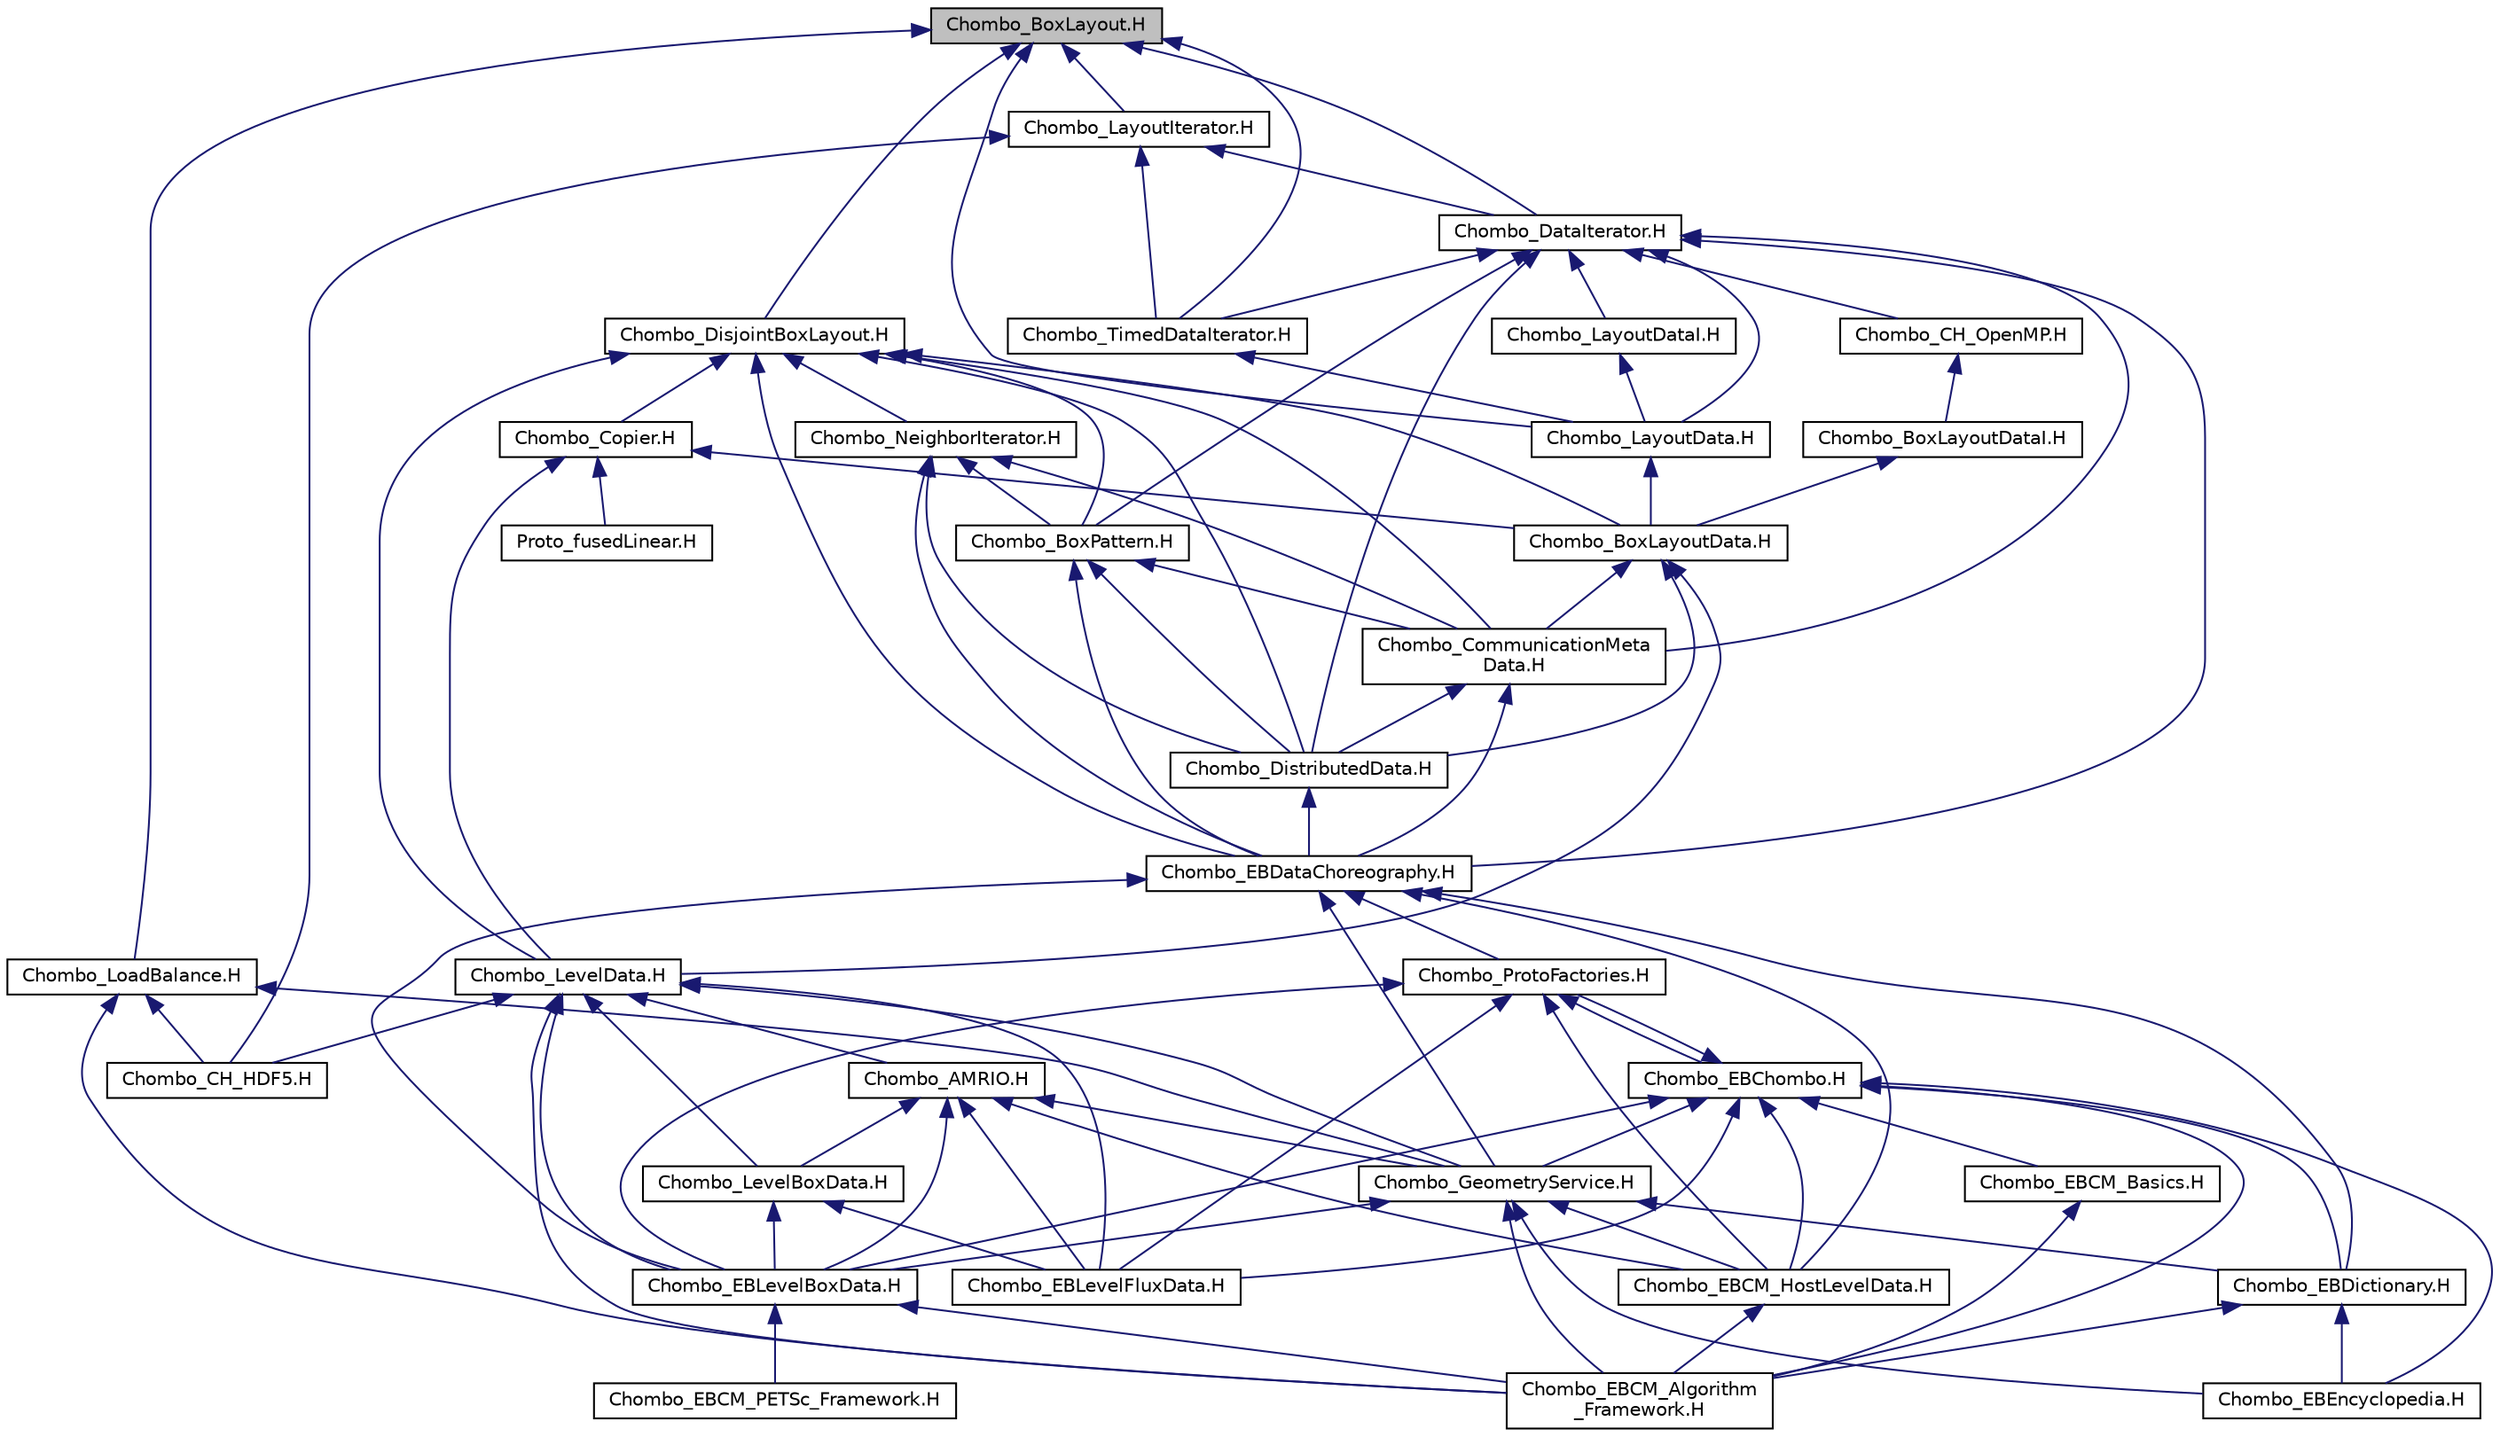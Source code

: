 digraph "Chombo_BoxLayout.H"
{
  edge [fontname="Helvetica",fontsize="10",labelfontname="Helvetica",labelfontsize="10"];
  node [fontname="Helvetica",fontsize="10",shape=record];
  Node31 [label="Chombo_BoxLayout.H",height=0.2,width=0.4,color="black", fillcolor="grey75", style="filled", fontcolor="black"];
  Node31 -> Node32 [dir="back",color="midnightblue",fontsize="10",style="solid",fontname="Helvetica"];
  Node32 [label="Chombo_LayoutData.H",height=0.2,width=0.4,color="black", fillcolor="white", style="filled",URL="$Chombo__LayoutData_8H.html"];
  Node32 -> Node33 [dir="back",color="midnightblue",fontsize="10",style="solid",fontname="Helvetica"];
  Node33 [label="Chombo_BoxLayoutData.H",height=0.2,width=0.4,color="black", fillcolor="white", style="filled",URL="$Chombo__BoxLayoutData_8H.html"];
  Node33 -> Node34 [dir="back",color="midnightblue",fontsize="10",style="solid",fontname="Helvetica"];
  Node34 [label="Chombo_LevelData.H",height=0.2,width=0.4,color="black", fillcolor="white", style="filled",URL="$Chombo__LevelData_8H.html"];
  Node34 -> Node35 [dir="back",color="midnightblue",fontsize="10",style="solid",fontname="Helvetica"];
  Node35 [label="Chombo_AMRIO.H",height=0.2,width=0.4,color="black", fillcolor="white", style="filled",URL="$Chombo__AMRIO_8H.html"];
  Node35 -> Node36 [dir="back",color="midnightblue",fontsize="10",style="solid",fontname="Helvetica"];
  Node36 [label="Chombo_LevelBoxData.H",height=0.2,width=0.4,color="black", fillcolor="white", style="filled",URL="$Chombo__LevelBoxData_8H.html"];
  Node36 -> Node37 [dir="back",color="midnightblue",fontsize="10",style="solid",fontname="Helvetica"];
  Node37 [label="Chombo_EBLevelBoxData.H",height=0.2,width=0.4,color="black", fillcolor="white", style="filled",URL="$Chombo__EBLevelBoxData_8H.html"];
  Node37 -> Node38 [dir="back",color="midnightblue",fontsize="10",style="solid",fontname="Helvetica"];
  Node38 [label="Chombo_EBCM_Algorithm\l_Framework.H",height=0.2,width=0.4,color="black", fillcolor="white", style="filled",URL="$Chombo__EBCM__Algorithm__Framework_8H.html"];
  Node37 -> Node39 [dir="back",color="midnightblue",fontsize="10",style="solid",fontname="Helvetica"];
  Node39 [label="Chombo_EBCM_PETSc_Framework.H",height=0.2,width=0.4,color="black", fillcolor="white", style="filled",URL="$Chombo__EBCM__PETSc__Framework_8H.html"];
  Node36 -> Node40 [dir="back",color="midnightblue",fontsize="10",style="solid",fontname="Helvetica"];
  Node40 [label="Chombo_EBLevelFluxData.H",height=0.2,width=0.4,color="black", fillcolor="white", style="filled",URL="$Chombo__EBLevelFluxData_8H.html"];
  Node35 -> Node41 [dir="back",color="midnightblue",fontsize="10",style="solid",fontname="Helvetica"];
  Node41 [label="Chombo_EBCM_HostLevelData.H",height=0.2,width=0.4,color="black", fillcolor="white", style="filled",URL="$Chombo__EBCM__HostLevelData_8H.html"];
  Node41 -> Node38 [dir="back",color="midnightblue",fontsize="10",style="solid",fontname="Helvetica"];
  Node35 -> Node42 [dir="back",color="midnightblue",fontsize="10",style="solid",fontname="Helvetica"];
  Node42 [label="Chombo_GeometryService.H",height=0.2,width=0.4,color="black", fillcolor="white", style="filled",URL="$Chombo__GeometryService_8H.html"];
  Node42 -> Node38 [dir="back",color="midnightblue",fontsize="10",style="solid",fontname="Helvetica"];
  Node42 -> Node41 [dir="back",color="midnightblue",fontsize="10",style="solid",fontname="Helvetica"];
  Node42 -> Node43 [dir="back",color="midnightblue",fontsize="10",style="solid",fontname="Helvetica"];
  Node43 [label="Chombo_EBDictionary.H",height=0.2,width=0.4,color="black", fillcolor="white", style="filled",URL="$Chombo__EBDictionary_8H.html"];
  Node43 -> Node38 [dir="back",color="midnightblue",fontsize="10",style="solid",fontname="Helvetica"];
  Node43 -> Node44 [dir="back",color="midnightblue",fontsize="10",style="solid",fontname="Helvetica"];
  Node44 [label="Chombo_EBEncyclopedia.H",height=0.2,width=0.4,color="black", fillcolor="white", style="filled",URL="$Chombo__EBEncyclopedia_8H.html"];
  Node42 -> Node44 [dir="back",color="midnightblue",fontsize="10",style="solid",fontname="Helvetica"];
  Node42 -> Node37 [dir="back",color="midnightblue",fontsize="10",style="solid",fontname="Helvetica"];
  Node35 -> Node37 [dir="back",color="midnightblue",fontsize="10",style="solid",fontname="Helvetica"];
  Node35 -> Node40 [dir="back",color="midnightblue",fontsize="10",style="solid",fontname="Helvetica"];
  Node34 -> Node45 [dir="back",color="midnightblue",fontsize="10",style="solid",fontname="Helvetica"];
  Node45 [label="Chombo_CH_HDF5.H",height=0.2,width=0.4,color="black", fillcolor="white", style="filled",URL="$Chombo__CH__HDF5_8H.html"];
  Node34 -> Node36 [dir="back",color="midnightblue",fontsize="10",style="solid",fontname="Helvetica"];
  Node34 -> Node38 [dir="back",color="midnightblue",fontsize="10",style="solid",fontname="Helvetica"];
  Node34 -> Node42 [dir="back",color="midnightblue",fontsize="10",style="solid",fontname="Helvetica"];
  Node34 -> Node37 [dir="back",color="midnightblue",fontsize="10",style="solid",fontname="Helvetica"];
  Node34 -> Node40 [dir="back",color="midnightblue",fontsize="10",style="solid",fontname="Helvetica"];
  Node33 -> Node46 [dir="back",color="midnightblue",fontsize="10",style="solid",fontname="Helvetica"];
  Node46 [label="Chombo_CommunicationMeta\lData.H",height=0.2,width=0.4,color="black", fillcolor="white", style="filled",URL="$Chombo__CommunicationMetaData_8H.html"];
  Node46 -> Node47 [dir="back",color="midnightblue",fontsize="10",style="solid",fontname="Helvetica"];
  Node47 [label="Chombo_DistributedData.H",height=0.2,width=0.4,color="black", fillcolor="white", style="filled",URL="$Chombo__DistributedData_8H.html"];
  Node47 -> Node48 [dir="back",color="midnightblue",fontsize="10",style="solid",fontname="Helvetica"];
  Node48 [label="Chombo_EBDataChoreography.H",height=0.2,width=0.4,color="black", fillcolor="white", style="filled",URL="$Chombo__EBDataChoreography_8H.html"];
  Node48 -> Node41 [dir="back",color="midnightblue",fontsize="10",style="solid",fontname="Helvetica"];
  Node48 -> Node49 [dir="back",color="midnightblue",fontsize="10",style="solid",fontname="Helvetica"];
  Node49 [label="Chombo_ProtoFactories.H",height=0.2,width=0.4,color="black", fillcolor="white", style="filled",URL="$Chombo__ProtoFactories_8H.html"];
  Node49 -> Node41 [dir="back",color="midnightblue",fontsize="10",style="solid",fontname="Helvetica"];
  Node49 -> Node50 [dir="back",color="midnightblue",fontsize="10",style="solid",fontname="Helvetica"];
  Node50 [label="Chombo_EBChombo.H",height=0.2,width=0.4,color="black", fillcolor="white", style="filled",URL="$Chombo__EBChombo_8H.html"];
  Node50 -> Node38 [dir="back",color="midnightblue",fontsize="10",style="solid",fontname="Helvetica"];
  Node50 -> Node41 [dir="back",color="midnightblue",fontsize="10",style="solid",fontname="Helvetica"];
  Node50 -> Node51 [dir="back",color="midnightblue",fontsize="10",style="solid",fontname="Helvetica"];
  Node51 [label="Chombo_EBCM_Basics.H",height=0.2,width=0.4,color="black", fillcolor="white", style="filled",URL="$Chombo__EBCM__Basics_8H.html"];
  Node51 -> Node38 [dir="back",color="midnightblue",fontsize="10",style="solid",fontname="Helvetica"];
  Node50 -> Node49 [dir="back",color="midnightblue",fontsize="10",style="solid",fontname="Helvetica"];
  Node50 -> Node43 [dir="back",color="midnightblue",fontsize="10",style="solid",fontname="Helvetica"];
  Node50 -> Node42 [dir="back",color="midnightblue",fontsize="10",style="solid",fontname="Helvetica"];
  Node50 -> Node44 [dir="back",color="midnightblue",fontsize="10",style="solid",fontname="Helvetica"];
  Node50 -> Node37 [dir="back",color="midnightblue",fontsize="10",style="solid",fontname="Helvetica"];
  Node50 -> Node40 [dir="back",color="midnightblue",fontsize="10",style="solid",fontname="Helvetica"];
  Node49 -> Node37 [dir="back",color="midnightblue",fontsize="10",style="solid",fontname="Helvetica"];
  Node49 -> Node40 [dir="back",color="midnightblue",fontsize="10",style="solid",fontname="Helvetica"];
  Node48 -> Node43 [dir="back",color="midnightblue",fontsize="10",style="solid",fontname="Helvetica"];
  Node48 -> Node42 [dir="back",color="midnightblue",fontsize="10",style="solid",fontname="Helvetica"];
  Node48 -> Node37 [dir="back",color="midnightblue",fontsize="10",style="solid",fontname="Helvetica"];
  Node46 -> Node48 [dir="back",color="midnightblue",fontsize="10",style="solid",fontname="Helvetica"];
  Node33 -> Node47 [dir="back",color="midnightblue",fontsize="10",style="solid",fontname="Helvetica"];
  Node31 -> Node52 [dir="back",color="midnightblue",fontsize="10",style="solid",fontname="Helvetica"];
  Node52 [label="Chombo_DataIterator.H",height=0.2,width=0.4,color="black", fillcolor="white", style="filled",URL="$Chombo__DataIterator_8H.html"];
  Node52 -> Node32 [dir="back",color="midnightblue",fontsize="10",style="solid",fontname="Helvetica"];
  Node52 -> Node53 [dir="back",color="midnightblue",fontsize="10",style="solid",fontname="Helvetica"];
  Node53 [label="Chombo_TimedDataIterator.H",height=0.2,width=0.4,color="black", fillcolor="white", style="filled",URL="$Chombo__TimedDataIterator_8H.html"];
  Node53 -> Node32 [dir="back",color="midnightblue",fontsize="10",style="solid",fontname="Helvetica"];
  Node52 -> Node54 [dir="back",color="midnightblue",fontsize="10",style="solid",fontname="Helvetica"];
  Node54 [label="Chombo_LayoutDataI.H",height=0.2,width=0.4,color="black", fillcolor="white", style="filled",URL="$Chombo__LayoutDataI_8H.html"];
  Node54 -> Node32 [dir="back",color="midnightblue",fontsize="10",style="solid",fontname="Helvetica"];
  Node52 -> Node55 [dir="back",color="midnightblue",fontsize="10",style="solid",fontname="Helvetica"];
  Node55 [label="Chombo_CH_OpenMP.H",height=0.2,width=0.4,color="black", fillcolor="white", style="filled",URL="$Chombo__CH__OpenMP_8H.html"];
  Node55 -> Node56 [dir="back",color="midnightblue",fontsize="10",style="solid",fontname="Helvetica"];
  Node56 [label="Chombo_BoxLayoutDataI.H",height=0.2,width=0.4,color="black", fillcolor="white", style="filled",URL="$Chombo__BoxLayoutDataI_8H.html"];
  Node56 -> Node33 [dir="back",color="midnightblue",fontsize="10",style="solid",fontname="Helvetica"];
  Node52 -> Node57 [dir="back",color="midnightblue",fontsize="10",style="solid",fontname="Helvetica"];
  Node57 [label="Chombo_BoxPattern.H",height=0.2,width=0.4,color="black", fillcolor="white", style="filled",URL="$Chombo__BoxPattern_8H.html"];
  Node57 -> Node46 [dir="back",color="midnightblue",fontsize="10",style="solid",fontname="Helvetica"];
  Node57 -> Node47 [dir="back",color="midnightblue",fontsize="10",style="solid",fontname="Helvetica"];
  Node57 -> Node48 [dir="back",color="midnightblue",fontsize="10",style="solid",fontname="Helvetica"];
  Node52 -> Node46 [dir="back",color="midnightblue",fontsize="10",style="solid",fontname="Helvetica"];
  Node52 -> Node47 [dir="back",color="midnightblue",fontsize="10",style="solid",fontname="Helvetica"];
  Node52 -> Node48 [dir="back",color="midnightblue",fontsize="10",style="solid",fontname="Helvetica"];
  Node31 -> Node58 [dir="back",color="midnightblue",fontsize="10",style="solid",fontname="Helvetica"];
  Node58 [label="Chombo_LayoutIterator.H",height=0.2,width=0.4,color="black", fillcolor="white", style="filled",URL="$Chombo__LayoutIterator_8H.html"];
  Node58 -> Node52 [dir="back",color="midnightblue",fontsize="10",style="solid",fontname="Helvetica"];
  Node58 -> Node53 [dir="back",color="midnightblue",fontsize="10",style="solid",fontname="Helvetica"];
  Node58 -> Node45 [dir="back",color="midnightblue",fontsize="10",style="solid",fontname="Helvetica"];
  Node31 -> Node53 [dir="back",color="midnightblue",fontsize="10",style="solid",fontname="Helvetica"];
  Node31 -> Node59 [dir="back",color="midnightblue",fontsize="10",style="solid",fontname="Helvetica"];
  Node59 [label="Chombo_DisjointBoxLayout.H",height=0.2,width=0.4,color="black", fillcolor="white", style="filled",URL="$Chombo__DisjointBoxLayout_8H.html"];
  Node59 -> Node33 [dir="back",color="midnightblue",fontsize="10",style="solid",fontname="Helvetica"];
  Node59 -> Node60 [dir="back",color="midnightblue",fontsize="10",style="solid",fontname="Helvetica"];
  Node60 [label="Chombo_Copier.H",height=0.2,width=0.4,color="black", fillcolor="white", style="filled",URL="$Chombo__Copier_8H.html"];
  Node60 -> Node33 [dir="back",color="midnightblue",fontsize="10",style="solid",fontname="Helvetica"];
  Node60 -> Node34 [dir="back",color="midnightblue",fontsize="10",style="solid",fontname="Helvetica"];
  Node60 -> Node61 [dir="back",color="midnightblue",fontsize="10",style="solid",fontname="Helvetica"];
  Node61 [label="Proto_fusedLinear.H",height=0.2,width=0.4,color="black", fillcolor="white", style="filled",URL="$Proto__fusedLinear_8H.html"];
  Node59 -> Node34 [dir="back",color="midnightblue",fontsize="10",style="solid",fontname="Helvetica"];
  Node59 -> Node62 [dir="back",color="midnightblue",fontsize="10",style="solid",fontname="Helvetica"];
  Node62 [label="Chombo_NeighborIterator.H",height=0.2,width=0.4,color="black", fillcolor="white", style="filled",URL="$Chombo__NeighborIterator_8H.html"];
  Node62 -> Node57 [dir="back",color="midnightblue",fontsize="10",style="solid",fontname="Helvetica"];
  Node62 -> Node46 [dir="back",color="midnightblue",fontsize="10",style="solid",fontname="Helvetica"];
  Node62 -> Node47 [dir="back",color="midnightblue",fontsize="10",style="solid",fontname="Helvetica"];
  Node62 -> Node48 [dir="back",color="midnightblue",fontsize="10",style="solid",fontname="Helvetica"];
  Node59 -> Node57 [dir="back",color="midnightblue",fontsize="10",style="solid",fontname="Helvetica"];
  Node59 -> Node46 [dir="back",color="midnightblue",fontsize="10",style="solid",fontname="Helvetica"];
  Node59 -> Node47 [dir="back",color="midnightblue",fontsize="10",style="solid",fontname="Helvetica"];
  Node59 -> Node48 [dir="back",color="midnightblue",fontsize="10",style="solid",fontname="Helvetica"];
  Node31 -> Node63 [dir="back",color="midnightblue",fontsize="10",style="solid",fontname="Helvetica"];
  Node63 [label="Chombo_LoadBalance.H",height=0.2,width=0.4,color="black", fillcolor="white", style="filled",URL="$Chombo__LoadBalance_8H.html"];
  Node63 -> Node45 [dir="back",color="midnightblue",fontsize="10",style="solid",fontname="Helvetica"];
  Node63 -> Node38 [dir="back",color="midnightblue",fontsize="10",style="solid",fontname="Helvetica"];
  Node63 -> Node42 [dir="back",color="midnightblue",fontsize="10",style="solid",fontname="Helvetica"];
}
